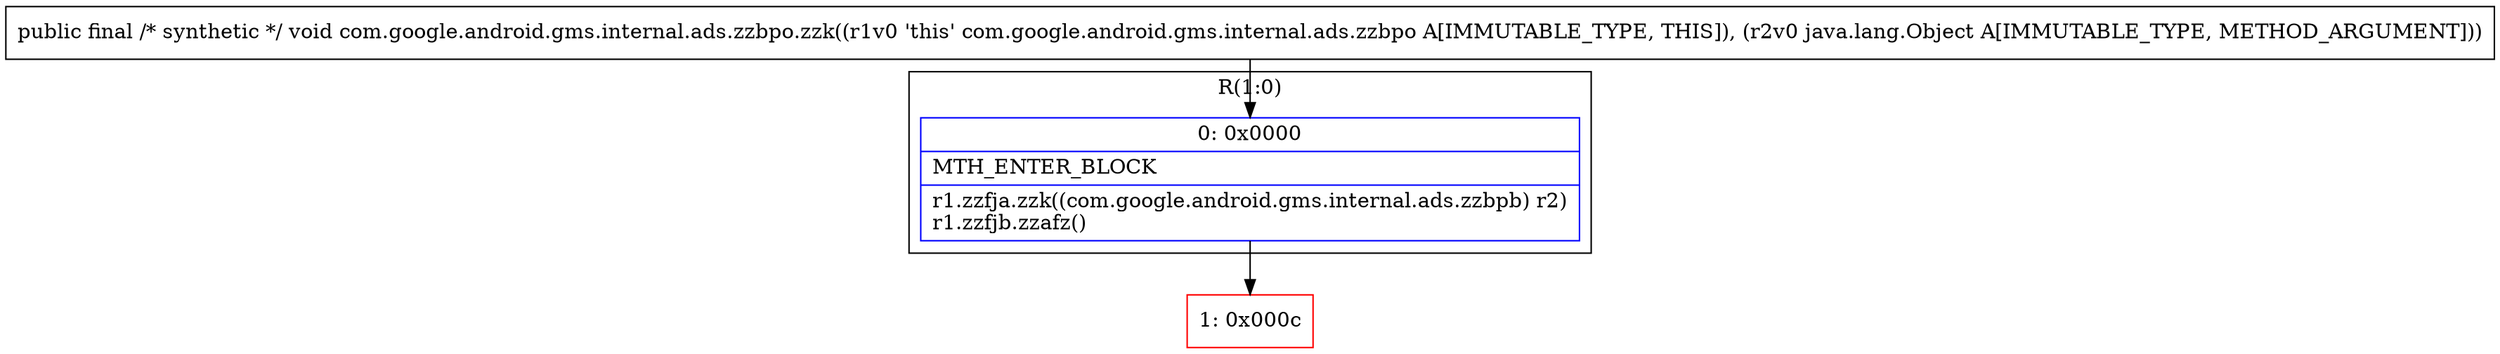digraph "CFG forcom.google.android.gms.internal.ads.zzbpo.zzk(Ljava\/lang\/Object;)V" {
subgraph cluster_Region_474717621 {
label = "R(1:0)";
node [shape=record,color=blue];
Node_0 [shape=record,label="{0\:\ 0x0000|MTH_ENTER_BLOCK\l|r1.zzfja.zzk((com.google.android.gms.internal.ads.zzbpb) r2)\lr1.zzfjb.zzafz()\l}"];
}
Node_1 [shape=record,color=red,label="{1\:\ 0x000c}"];
MethodNode[shape=record,label="{public final \/* synthetic *\/ void com.google.android.gms.internal.ads.zzbpo.zzk((r1v0 'this' com.google.android.gms.internal.ads.zzbpo A[IMMUTABLE_TYPE, THIS]), (r2v0 java.lang.Object A[IMMUTABLE_TYPE, METHOD_ARGUMENT])) }"];
MethodNode -> Node_0;
Node_0 -> Node_1;
}

